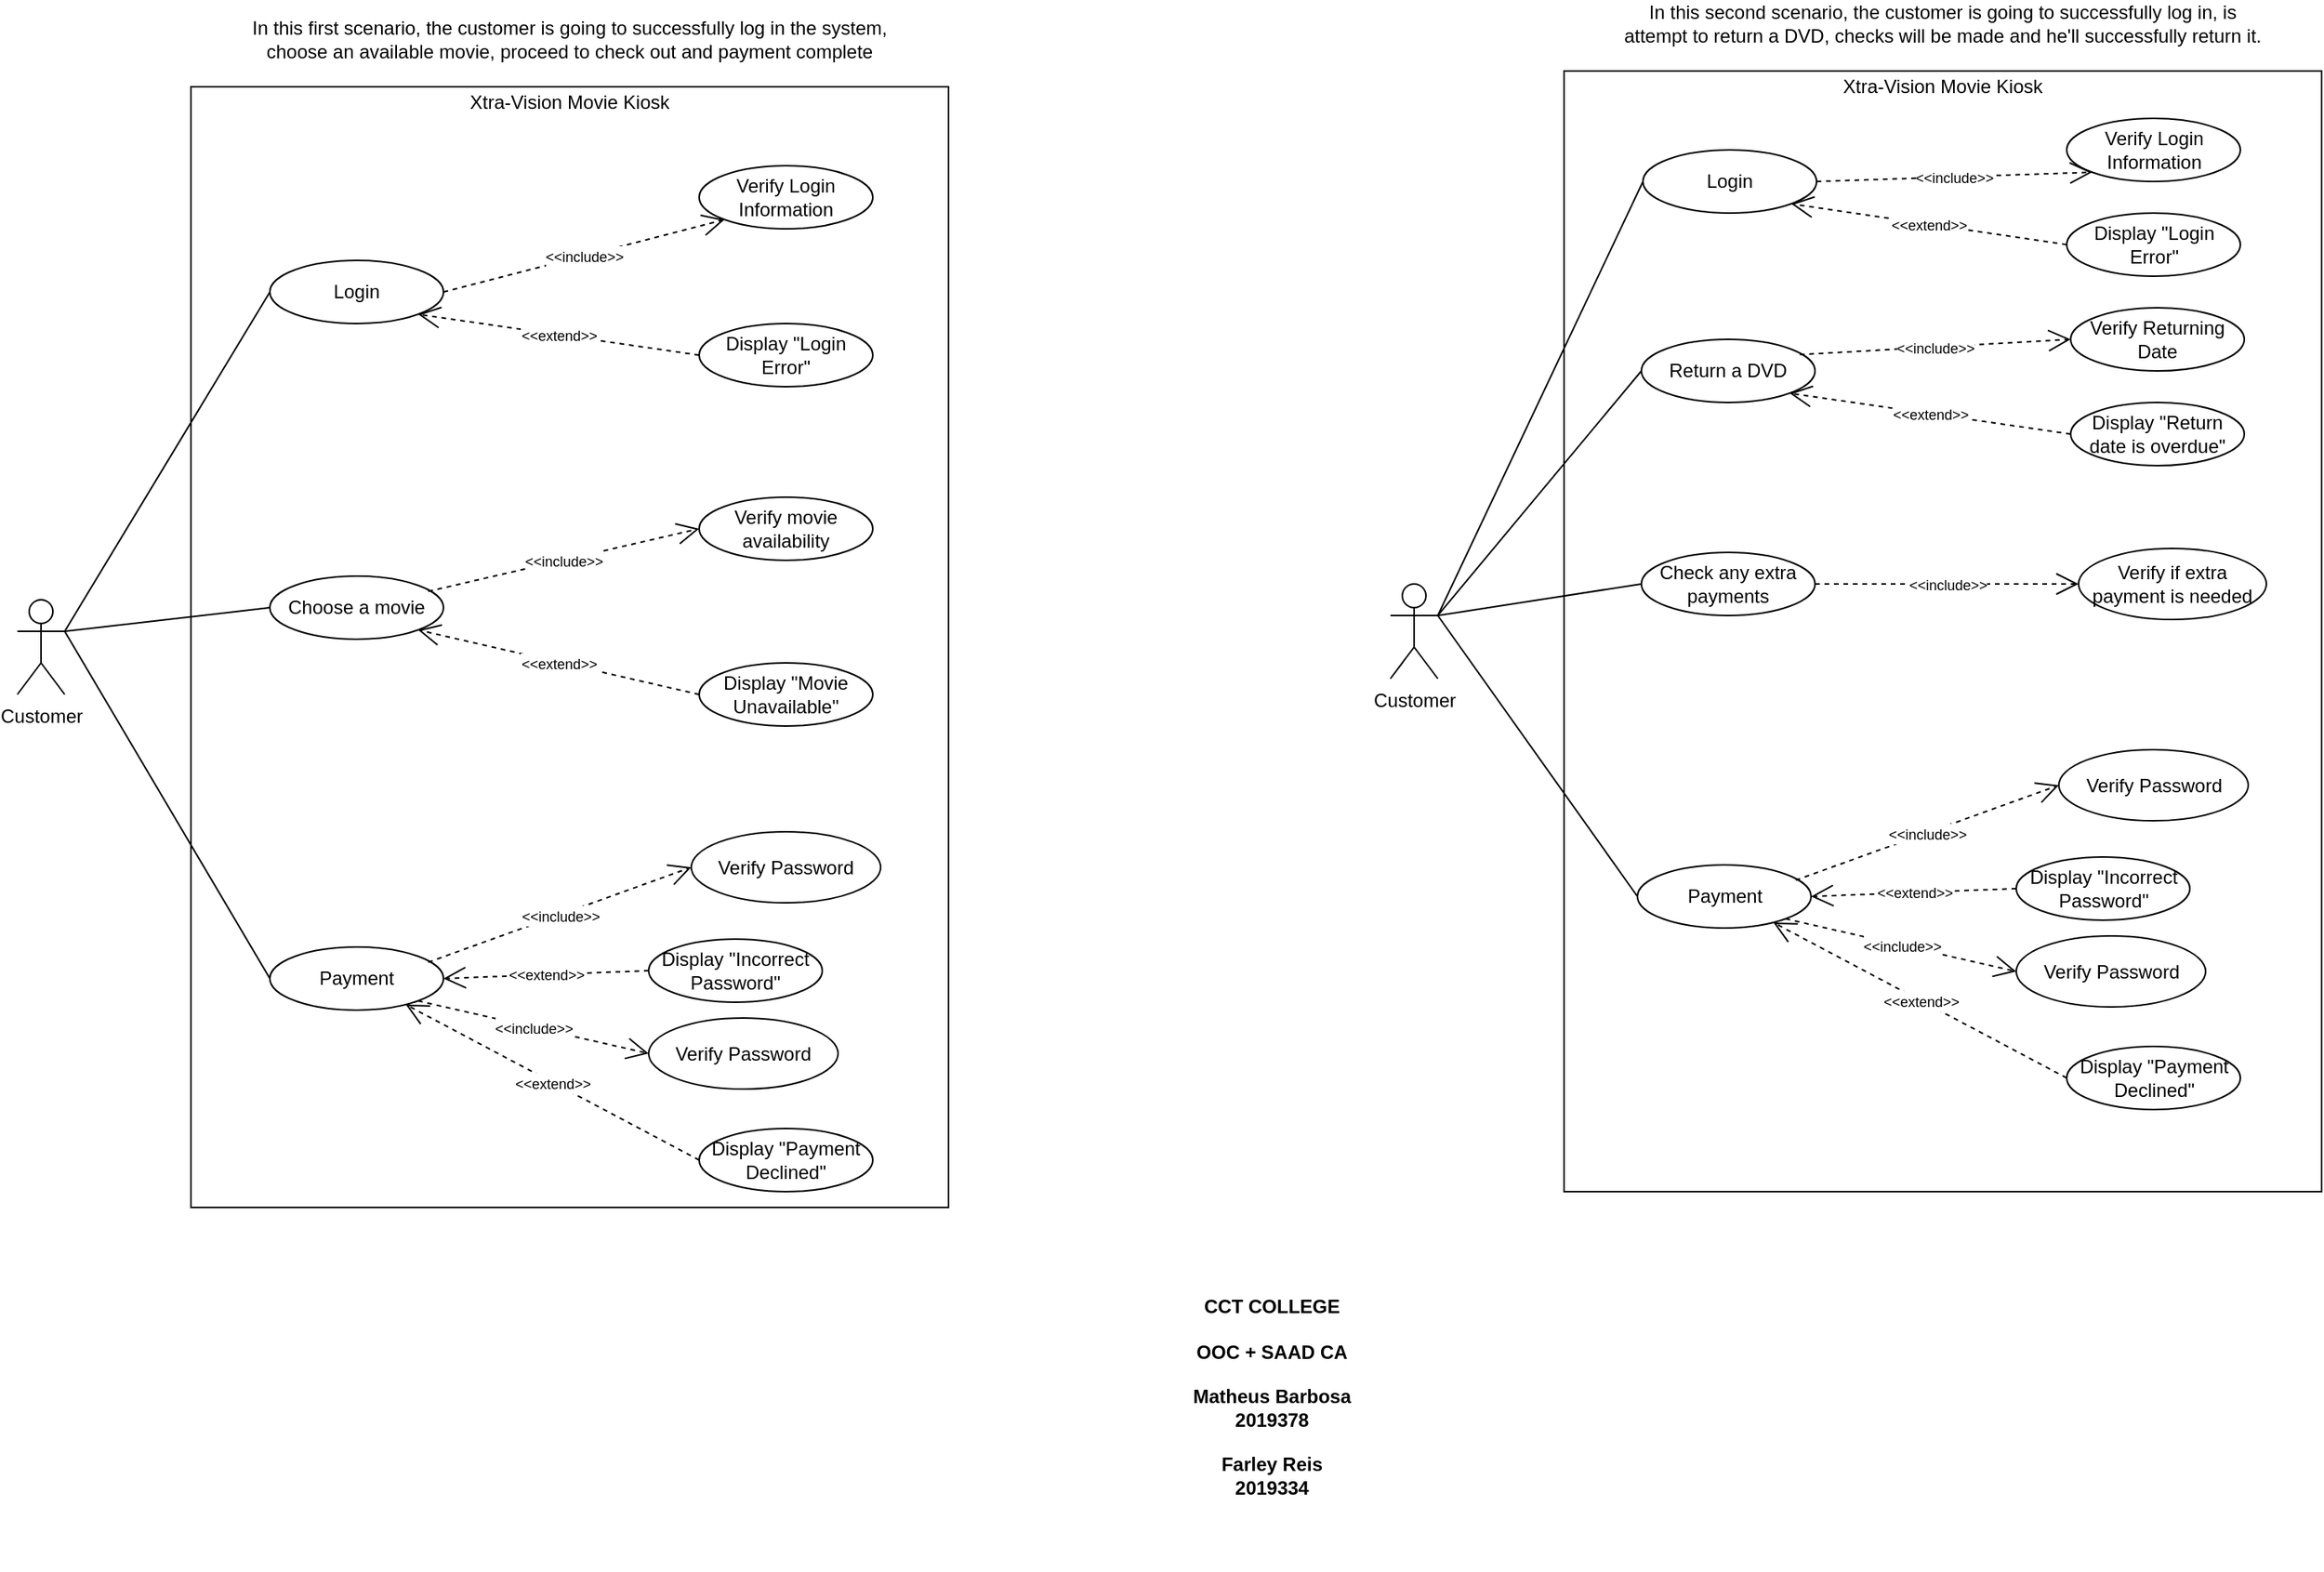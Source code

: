 <mxfile version="14.6.6" type="github">
  <diagram id="GSbtZA4g-qq83qLWa8c-" name="Page-1">
    <mxGraphModel dx="1583" dy="689" grid="1" gridSize="10" guides="1" tooltips="1" connect="1" arrows="1" fold="1" page="1" pageScale="1" pageWidth="827" pageHeight="1169" math="0" shadow="0">
      <root>
        <mxCell id="0" />
        <mxCell id="1" parent="0" />
        <mxCell id="bRFW5w9SixU7F26I9VoL-3" value="Customer" style="shape=umlActor;verticalLabelPosition=bottom;verticalAlign=top;html=1;" parent="1" vertex="1">
          <mxGeometry x="30" y="415" width="30" height="60" as="geometry" />
        </mxCell>
        <mxCell id="bRFW5w9SixU7F26I9VoL-4" value="" style="html=1;" parent="1" vertex="1">
          <mxGeometry x="140" y="90" width="480" height="710" as="geometry" />
        </mxCell>
        <mxCell id="bRFW5w9SixU7F26I9VoL-5" value="Xtra-Vision Movie Kiosk" style="text;html=1;strokeColor=none;fillColor=none;align=center;verticalAlign=middle;whiteSpace=wrap;rounded=0;" parent="1" vertex="1">
          <mxGeometry x="310" y="90" width="140" height="20" as="geometry" />
        </mxCell>
        <mxCell id="bRFW5w9SixU7F26I9VoL-14" value="Login" style="ellipse;whiteSpace=wrap;html=1;" parent="1" vertex="1">
          <mxGeometry x="190" y="200" width="110" height="40" as="geometry" />
        </mxCell>
        <mxCell id="bRFW5w9SixU7F26I9VoL-16" value="" style="endArrow=none;html=1;exitX=1;exitY=0.333;exitDx=0;exitDy=0;exitPerimeter=0;entryX=0;entryY=0.5;entryDx=0;entryDy=0;" parent="1" source="bRFW5w9SixU7F26I9VoL-3" target="bRFW5w9SixU7F26I9VoL-14" edge="1">
          <mxGeometry width="50" height="50" relative="1" as="geometry">
            <mxPoint x="180" y="460" as="sourcePoint" />
            <mxPoint x="230" y="410" as="targetPoint" />
          </mxGeometry>
        </mxCell>
        <mxCell id="bRFW5w9SixU7F26I9VoL-17" value="In this first scenario, the customer is going to successfully log in the system, choose an available movie, proceed to check out and payment complete" style="text;html=1;strokeColor=none;fillColor=none;align=center;verticalAlign=middle;whiteSpace=wrap;rounded=0;" parent="1" vertex="1">
          <mxGeometry x="175" y="50" width="410" height="20" as="geometry" />
        </mxCell>
        <mxCell id="GHbrankDpIzT7OIczr11-1" value="Display &quot;Login Error&quot;" style="ellipse;whiteSpace=wrap;html=1;" vertex="1" parent="1">
          <mxGeometry x="462" y="240" width="110" height="40" as="geometry" />
        </mxCell>
        <mxCell id="GHbrankDpIzT7OIczr11-2" value="Verify Login Information" style="ellipse;whiteSpace=wrap;html=1;" vertex="1" parent="1">
          <mxGeometry x="462" y="140" width="110" height="40" as="geometry" />
        </mxCell>
        <mxCell id="GHbrankDpIzT7OIczr11-3" value="&lt;font style=&quot;font-size: 9px&quot;&gt;&amp;lt;&amp;lt;include&amp;gt;&amp;gt;&lt;/font&gt;" style="endArrow=open;endSize=12;dashed=1;html=1;exitX=1;exitY=0.5;exitDx=0;exitDy=0;entryX=0;entryY=1;entryDx=0;entryDy=0;" edge="1" parent="1" source="bRFW5w9SixU7F26I9VoL-14" target="GHbrankDpIzT7OIczr11-2">
          <mxGeometry width="160" relative="1" as="geometry">
            <mxPoint x="320" y="220" as="sourcePoint" />
            <mxPoint x="480" y="219.5" as="targetPoint" />
          </mxGeometry>
        </mxCell>
        <mxCell id="GHbrankDpIzT7OIczr11-6" value="&lt;font style=&quot;font-size: 9px&quot;&gt;&amp;lt;&amp;lt;extend&amp;gt;&amp;gt;&lt;/font&gt;" style="endArrow=open;endSize=12;dashed=1;html=1;exitX=0;exitY=0.5;exitDx=0;exitDy=0;entryX=1;entryY=1;entryDx=0;entryDy=0;" edge="1" parent="1" source="GHbrankDpIzT7OIczr11-1" target="bRFW5w9SixU7F26I9VoL-14">
          <mxGeometry width="160" relative="1" as="geometry">
            <mxPoint x="760" y="370" as="sourcePoint" />
            <mxPoint x="900" y="410" as="targetPoint" />
          </mxGeometry>
        </mxCell>
        <mxCell id="GHbrankDpIzT7OIczr11-7" value="Choose a movie" style="ellipse;whiteSpace=wrap;html=1;" vertex="1" parent="1">
          <mxGeometry x="190" y="400" width="110" height="40" as="geometry" />
        </mxCell>
        <mxCell id="GHbrankDpIzT7OIczr11-8" value="Verify movie&lt;br&gt;availability" style="ellipse;whiteSpace=wrap;html=1;" vertex="1" parent="1">
          <mxGeometry x="462" y="350" width="110" height="40" as="geometry" />
        </mxCell>
        <mxCell id="GHbrankDpIzT7OIczr11-9" value="&lt;font style=&quot;font-size: 9px&quot;&gt;&amp;lt;&amp;lt;include&amp;gt;&amp;gt;&lt;/font&gt;" style="endArrow=open;endSize=12;dashed=1;html=1;exitX=0.912;exitY=0.242;exitDx=0;exitDy=0;entryX=0;entryY=0.5;entryDx=0;entryDy=0;exitPerimeter=0;" edge="1" parent="1" source="GHbrankDpIzT7OIczr11-7" target="GHbrankDpIzT7OIczr11-8">
          <mxGeometry width="160" relative="1" as="geometry">
            <mxPoint x="310.0" y="445.74" as="sourcePoint" />
            <mxPoint x="446.425" y="399.996" as="targetPoint" />
          </mxGeometry>
        </mxCell>
        <mxCell id="GHbrankDpIzT7OIczr11-10" value="Display &quot;Movie Unavailable&quot;" style="ellipse;whiteSpace=wrap;html=1;" vertex="1" parent="1">
          <mxGeometry x="462" y="455" width="110" height="40" as="geometry" />
        </mxCell>
        <mxCell id="GHbrankDpIzT7OIczr11-11" value="&lt;font style=&quot;font-size: 9px&quot;&gt;&amp;lt;&amp;lt;extend&amp;gt;&amp;gt;&lt;/font&gt;" style="endArrow=open;endSize=12;dashed=1;html=1;exitX=0;exitY=0.5;exitDx=0;exitDy=0;entryX=1;entryY=1;entryDx=0;entryDy=0;" edge="1" parent="1" source="GHbrankDpIzT7OIczr11-10" target="GHbrankDpIzT7OIczr11-7">
          <mxGeometry width="160" relative="1" as="geometry">
            <mxPoint x="413.11" y="477.93" as="sourcePoint" />
            <mxPoint x="277.001" y="452.072" as="targetPoint" />
          </mxGeometry>
        </mxCell>
        <mxCell id="GHbrankDpIzT7OIczr11-14" value="" style="endArrow=none;html=1;exitX=1;exitY=0.333;exitDx=0;exitDy=0;exitPerimeter=0;entryX=0;entryY=0.5;entryDx=0;entryDy=0;" edge="1" parent="1" source="bRFW5w9SixU7F26I9VoL-3" target="GHbrankDpIzT7OIczr11-7">
          <mxGeometry width="50" height="50" relative="1" as="geometry">
            <mxPoint x="370" y="320" as="sourcePoint" />
            <mxPoint x="420" y="270" as="targetPoint" />
          </mxGeometry>
        </mxCell>
        <mxCell id="GHbrankDpIzT7OIczr11-16" value="&lt;b&gt;CCT COLLEGE&lt;/b&gt;&lt;br&gt;&lt;br&gt;&lt;b&gt;OOC + SAAD CA&lt;/b&gt;&lt;br&gt;&lt;br&gt;&lt;b&gt;Matheus Barbosa 2019378&lt;/b&gt;&lt;br&gt;&lt;br&gt;&lt;b&gt;Farley Reis &lt;br&gt;2019334&lt;/b&gt;" style="text;html=1;strokeColor=none;fillColor=none;align=center;verticalAlign=middle;whiteSpace=wrap;rounded=0;" vertex="1" parent="1">
          <mxGeometry x="750" y="810" width="150" height="220" as="geometry" />
        </mxCell>
        <mxCell id="GHbrankDpIzT7OIczr11-17" value="Payment" style="ellipse;whiteSpace=wrap;html=1;" vertex="1" parent="1">
          <mxGeometry x="190" y="635" width="110" height="40" as="geometry" />
        </mxCell>
        <mxCell id="GHbrankDpIzT7OIczr11-18" value="Verify Password" style="ellipse;whiteSpace=wrap;html=1;" vertex="1" parent="1">
          <mxGeometry x="457" y="562" width="120" height="45" as="geometry" />
        </mxCell>
        <mxCell id="GHbrankDpIzT7OIczr11-19" value="&lt;font style=&quot;font-size: 9px&quot;&gt;&amp;lt;&amp;lt;include&amp;gt;&amp;gt;&lt;/font&gt;" style="endArrow=open;endSize=12;dashed=1;html=1;exitX=0.912;exitY=0.242;exitDx=0;exitDy=0;entryX=0;entryY=0.5;entryDx=0;entryDy=0;exitPerimeter=0;" edge="1" parent="1" source="GHbrankDpIzT7OIczr11-17" target="GHbrankDpIzT7OIczr11-18">
          <mxGeometry width="160" relative="1" as="geometry">
            <mxPoint x="310.0" y="680.74" as="sourcePoint" />
            <mxPoint x="446.425" y="634.996" as="targetPoint" />
          </mxGeometry>
        </mxCell>
        <mxCell id="GHbrankDpIzT7OIczr11-20" value="Display &quot;Payment Declined&quot;" style="ellipse;whiteSpace=wrap;html=1;" vertex="1" parent="1">
          <mxGeometry x="462" y="750" width="110" height="40" as="geometry" />
        </mxCell>
        <mxCell id="GHbrankDpIzT7OIczr11-21" value="&lt;font style=&quot;font-size: 9px&quot;&gt;&amp;lt;&amp;lt;extend&amp;gt;&amp;gt;&lt;/font&gt;" style="endArrow=open;endSize=12;dashed=1;html=1;exitX=0;exitY=0.5;exitDx=0;exitDy=0;" edge="1" parent="1" source="GHbrankDpIzT7OIczr11-20" target="GHbrankDpIzT7OIczr11-17">
          <mxGeometry width="160" relative="1" as="geometry">
            <mxPoint x="413.11" y="712.93" as="sourcePoint" />
            <mxPoint x="277.001" y="687.072" as="targetPoint" />
          </mxGeometry>
        </mxCell>
        <mxCell id="GHbrankDpIzT7OIczr11-22" value="Verify Password" style="ellipse;whiteSpace=wrap;html=1;" vertex="1" parent="1">
          <mxGeometry x="430" y="680" width="120" height="45" as="geometry" />
        </mxCell>
        <mxCell id="GHbrankDpIzT7OIczr11-23" value="Display &quot;Incorrect&lt;br&gt;Password&quot;" style="ellipse;whiteSpace=wrap;html=1;" vertex="1" parent="1">
          <mxGeometry x="430" y="630" width="110" height="40" as="geometry" />
        </mxCell>
        <mxCell id="GHbrankDpIzT7OIczr11-25" value="&lt;font style=&quot;font-size: 9px&quot;&gt;&amp;lt;&amp;lt;extend&amp;gt;&amp;gt;&lt;/font&gt;" style="endArrow=open;endSize=12;dashed=1;html=1;exitX=0;exitY=0.5;exitDx=0;exitDy=0;entryX=1;entryY=0.5;entryDx=0;entryDy=0;" edge="1" parent="1" source="GHbrankDpIzT7OIczr11-23" target="GHbrankDpIzT7OIczr11-17">
          <mxGeometry width="160" relative="1" as="geometry">
            <mxPoint x="406.11" y="735" as="sourcePoint" />
            <mxPoint x="320.001" y="644.142" as="targetPoint" />
          </mxGeometry>
        </mxCell>
        <mxCell id="GHbrankDpIzT7OIczr11-26" value="&lt;font style=&quot;font-size: 9px&quot;&gt;&amp;lt;&amp;lt;include&amp;gt;&amp;gt;&lt;/font&gt;" style="endArrow=open;endSize=12;dashed=1;html=1;entryX=0;entryY=0.5;entryDx=0;entryDy=0;exitX=1;exitY=1;exitDx=0;exitDy=0;" edge="1" parent="1" source="GHbrankDpIzT7OIczr11-17" target="GHbrankDpIzT7OIczr11-22">
          <mxGeometry width="160" relative="1" as="geometry">
            <mxPoint x="280" y="585" as="sourcePoint" />
            <mxPoint x="441.68" y="545" as="targetPoint" />
          </mxGeometry>
        </mxCell>
        <mxCell id="GHbrankDpIzT7OIczr11-29" value="" style="endArrow=none;html=1;exitX=1;exitY=0.333;exitDx=0;exitDy=0;exitPerimeter=0;entryX=0;entryY=0.5;entryDx=0;entryDy=0;" edge="1" parent="1" source="bRFW5w9SixU7F26I9VoL-3" target="GHbrankDpIzT7OIczr11-17">
          <mxGeometry width="50" height="50" relative="1" as="geometry">
            <mxPoint x="430" y="520" as="sourcePoint" />
            <mxPoint x="480" y="470" as="targetPoint" />
          </mxGeometry>
        </mxCell>
        <mxCell id="GHbrankDpIzT7OIczr11-30" value="Customer" style="shape=umlActor;verticalLabelPosition=bottom;verticalAlign=top;html=1;" vertex="1" parent="1">
          <mxGeometry x="900" y="405" width="30" height="60" as="geometry" />
        </mxCell>
        <mxCell id="GHbrankDpIzT7OIczr11-31" value="" style="html=1;" vertex="1" parent="1">
          <mxGeometry x="1010" y="80" width="480" height="710" as="geometry" />
        </mxCell>
        <mxCell id="GHbrankDpIzT7OIczr11-32" value="Xtra-Vision Movie Kiosk" style="text;html=1;strokeColor=none;fillColor=none;align=center;verticalAlign=middle;whiteSpace=wrap;rounded=0;" vertex="1" parent="1">
          <mxGeometry x="1180" y="80" width="140" height="20" as="geometry" />
        </mxCell>
        <mxCell id="GHbrankDpIzT7OIczr11-33" value="Login" style="ellipse;whiteSpace=wrap;html=1;" vertex="1" parent="1">
          <mxGeometry x="1060" y="130" width="110" height="40" as="geometry" />
        </mxCell>
        <mxCell id="GHbrankDpIzT7OIczr11-34" value="" style="endArrow=none;html=1;exitX=1;exitY=0.333;exitDx=0;exitDy=0;exitPerimeter=0;entryX=0;entryY=0.5;entryDx=0;entryDy=0;" edge="1" parent="1" source="GHbrankDpIzT7OIczr11-30" target="GHbrankDpIzT7OIczr11-33">
          <mxGeometry width="50" height="50" relative="1" as="geometry">
            <mxPoint x="1050" y="450" as="sourcePoint" />
            <mxPoint x="1100" y="400" as="targetPoint" />
          </mxGeometry>
        </mxCell>
        <mxCell id="GHbrankDpIzT7OIczr11-35" value="In this second scenario, the customer is going to successfully log in, is attempt to return a DVD, checks will be made and he&#39;ll successfully return it." style="text;html=1;strokeColor=none;fillColor=none;align=center;verticalAlign=middle;whiteSpace=wrap;rounded=0;" vertex="1" parent="1">
          <mxGeometry x="1045" y="40" width="410" height="20" as="geometry" />
        </mxCell>
        <mxCell id="GHbrankDpIzT7OIczr11-36" value="Display &quot;Login Error&quot;" style="ellipse;whiteSpace=wrap;html=1;" vertex="1" parent="1">
          <mxGeometry x="1328.5" y="170" width="110" height="40" as="geometry" />
        </mxCell>
        <mxCell id="GHbrankDpIzT7OIczr11-37" value="Verify Login Information" style="ellipse;whiteSpace=wrap;html=1;" vertex="1" parent="1">
          <mxGeometry x="1328.5" y="110" width="110" height="40" as="geometry" />
        </mxCell>
        <mxCell id="GHbrankDpIzT7OIczr11-38" value="&lt;font style=&quot;font-size: 9px&quot;&gt;&amp;lt;&amp;lt;include&amp;gt;&amp;gt;&lt;/font&gt;" style="endArrow=open;endSize=12;dashed=1;html=1;exitX=1;exitY=0.5;exitDx=0;exitDy=0;entryX=0;entryY=1;entryDx=0;entryDy=0;" edge="1" parent="1" source="GHbrankDpIzT7OIczr11-33" target="GHbrankDpIzT7OIczr11-37">
          <mxGeometry width="160" relative="1" as="geometry">
            <mxPoint x="1190" y="210" as="sourcePoint" />
            <mxPoint x="1350" y="209.5" as="targetPoint" />
          </mxGeometry>
        </mxCell>
        <mxCell id="GHbrankDpIzT7OIczr11-39" value="&lt;font style=&quot;font-size: 9px&quot;&gt;&amp;lt;&amp;lt;extend&amp;gt;&amp;gt;&lt;/font&gt;" style="endArrow=open;endSize=12;dashed=1;html=1;exitX=0;exitY=0.5;exitDx=0;exitDy=0;entryX=1;entryY=1;entryDx=0;entryDy=0;" edge="1" parent="1" source="GHbrankDpIzT7OIczr11-36" target="GHbrankDpIzT7OIczr11-33">
          <mxGeometry width="160" relative="1" as="geometry">
            <mxPoint x="1630" y="360" as="sourcePoint" />
            <mxPoint x="1770" y="400" as="targetPoint" />
          </mxGeometry>
        </mxCell>
        <mxCell id="GHbrankDpIzT7OIczr11-40" value="Return a DVD" style="ellipse;whiteSpace=wrap;html=1;" vertex="1" parent="1">
          <mxGeometry x="1059" y="250" width="110" height="40" as="geometry" />
        </mxCell>
        <mxCell id="GHbrankDpIzT7OIczr11-41" value="Verify Returning Date" style="ellipse;whiteSpace=wrap;html=1;" vertex="1" parent="1">
          <mxGeometry x="1331" y="230" width="110" height="40" as="geometry" />
        </mxCell>
        <mxCell id="GHbrankDpIzT7OIczr11-42" value="&lt;font style=&quot;font-size: 9px&quot;&gt;&amp;lt;&amp;lt;include&amp;gt;&amp;gt;&lt;/font&gt;" style="endArrow=open;endSize=12;dashed=1;html=1;exitX=0.912;exitY=0.242;exitDx=0;exitDy=0;entryX=0;entryY=0.5;entryDx=0;entryDy=0;exitPerimeter=0;" edge="1" parent="1" source="GHbrankDpIzT7OIczr11-40" target="GHbrankDpIzT7OIczr11-41">
          <mxGeometry width="160" relative="1" as="geometry">
            <mxPoint x="1179.0" y="465.74" as="sourcePoint" />
            <mxPoint x="1315.425" y="419.996" as="targetPoint" />
          </mxGeometry>
        </mxCell>
        <mxCell id="GHbrankDpIzT7OIczr11-43" value="Display &quot;Return date is overdue&quot;" style="ellipse;whiteSpace=wrap;html=1;" vertex="1" parent="1">
          <mxGeometry x="1331" y="290" width="110" height="40" as="geometry" />
        </mxCell>
        <mxCell id="GHbrankDpIzT7OIczr11-44" value="&lt;font style=&quot;font-size: 9px&quot;&gt;&amp;lt;&amp;lt;extend&amp;gt;&amp;gt;&lt;/font&gt;" style="endArrow=open;endSize=12;dashed=1;html=1;exitX=0;exitY=0.5;exitDx=0;exitDy=0;entryX=1;entryY=1;entryDx=0;entryDy=0;" edge="1" parent="1" source="GHbrankDpIzT7OIczr11-43" target="GHbrankDpIzT7OIczr11-40">
          <mxGeometry width="160" relative="1" as="geometry">
            <mxPoint x="1282.11" y="497.93" as="sourcePoint" />
            <mxPoint x="1146.001" y="472.072" as="targetPoint" />
          </mxGeometry>
        </mxCell>
        <mxCell id="GHbrankDpIzT7OIczr11-45" value="" style="endArrow=none;html=1;exitX=1;exitY=0.333;exitDx=0;exitDy=0;exitPerimeter=0;entryX=0;entryY=0.5;entryDx=0;entryDy=0;" edge="1" parent="1" source="GHbrankDpIzT7OIczr11-30" target="GHbrankDpIzT7OIczr11-40">
          <mxGeometry width="50" height="50" relative="1" as="geometry">
            <mxPoint x="1240" y="310" as="sourcePoint" />
            <mxPoint x="1290" y="260" as="targetPoint" />
          </mxGeometry>
        </mxCell>
        <mxCell id="GHbrankDpIzT7OIczr11-46" value="Payment" style="ellipse;whiteSpace=wrap;html=1;" vertex="1" parent="1">
          <mxGeometry x="1056.5" y="583" width="110" height="40" as="geometry" />
        </mxCell>
        <mxCell id="GHbrankDpIzT7OIczr11-47" value="Verify Password" style="ellipse;whiteSpace=wrap;html=1;" vertex="1" parent="1">
          <mxGeometry x="1323.5" y="510" width="120" height="45" as="geometry" />
        </mxCell>
        <mxCell id="GHbrankDpIzT7OIczr11-48" value="&lt;font style=&quot;font-size: 9px&quot;&gt;&amp;lt;&amp;lt;include&amp;gt;&amp;gt;&lt;/font&gt;" style="endArrow=open;endSize=12;dashed=1;html=1;exitX=0.912;exitY=0.242;exitDx=0;exitDy=0;entryX=0;entryY=0.5;entryDx=0;entryDy=0;exitPerimeter=0;" edge="1" parent="1" source="GHbrankDpIzT7OIczr11-46" target="GHbrankDpIzT7OIczr11-47">
          <mxGeometry width="160" relative="1" as="geometry">
            <mxPoint x="1176.5" y="628.74" as="sourcePoint" />
            <mxPoint x="1312.925" y="582.996" as="targetPoint" />
          </mxGeometry>
        </mxCell>
        <mxCell id="GHbrankDpIzT7OIczr11-49" value="Display &quot;Payment Declined&quot;" style="ellipse;whiteSpace=wrap;html=1;" vertex="1" parent="1">
          <mxGeometry x="1328.5" y="698" width="110" height="40" as="geometry" />
        </mxCell>
        <mxCell id="GHbrankDpIzT7OIczr11-50" value="&lt;font style=&quot;font-size: 9px&quot;&gt;&amp;lt;&amp;lt;extend&amp;gt;&amp;gt;&lt;/font&gt;" style="endArrow=open;endSize=12;dashed=1;html=1;exitX=0;exitY=0.5;exitDx=0;exitDy=0;" edge="1" parent="1" source="GHbrankDpIzT7OIczr11-49" target="GHbrankDpIzT7OIczr11-46">
          <mxGeometry width="160" relative="1" as="geometry">
            <mxPoint x="1279.61" y="660.93" as="sourcePoint" />
            <mxPoint x="1143.501" y="635.072" as="targetPoint" />
          </mxGeometry>
        </mxCell>
        <mxCell id="GHbrankDpIzT7OIczr11-51" value="Verify Password" style="ellipse;whiteSpace=wrap;html=1;" vertex="1" parent="1">
          <mxGeometry x="1296.5" y="628" width="120" height="45" as="geometry" />
        </mxCell>
        <mxCell id="GHbrankDpIzT7OIczr11-52" value="Display &quot;Incorrect&lt;br&gt;Password&quot;" style="ellipse;whiteSpace=wrap;html=1;" vertex="1" parent="1">
          <mxGeometry x="1296.5" y="578" width="110" height="40" as="geometry" />
        </mxCell>
        <mxCell id="GHbrankDpIzT7OIczr11-53" value="&lt;font style=&quot;font-size: 9px&quot;&gt;&amp;lt;&amp;lt;extend&amp;gt;&amp;gt;&lt;/font&gt;" style="endArrow=open;endSize=12;dashed=1;html=1;exitX=0;exitY=0.5;exitDx=0;exitDy=0;entryX=1;entryY=0.5;entryDx=0;entryDy=0;" edge="1" parent="1" source="GHbrankDpIzT7OIczr11-52" target="GHbrankDpIzT7OIczr11-46">
          <mxGeometry width="160" relative="1" as="geometry">
            <mxPoint x="1272.61" y="683" as="sourcePoint" />
            <mxPoint x="1186.501" y="592.142" as="targetPoint" />
          </mxGeometry>
        </mxCell>
        <mxCell id="GHbrankDpIzT7OIczr11-54" value="&lt;font style=&quot;font-size: 9px&quot;&gt;&amp;lt;&amp;lt;include&amp;gt;&amp;gt;&lt;/font&gt;" style="endArrow=open;endSize=12;dashed=1;html=1;entryX=0;entryY=0.5;entryDx=0;entryDy=0;exitX=1;exitY=1;exitDx=0;exitDy=0;" edge="1" parent="1" source="GHbrankDpIzT7OIczr11-46" target="GHbrankDpIzT7OIczr11-51">
          <mxGeometry width="160" relative="1" as="geometry">
            <mxPoint x="1146.5" y="533" as="sourcePoint" />
            <mxPoint x="1308.18" y="493" as="targetPoint" />
          </mxGeometry>
        </mxCell>
        <mxCell id="GHbrankDpIzT7OIczr11-55" value="" style="endArrow=none;html=1;exitX=1;exitY=0.333;exitDx=0;exitDy=0;exitPerimeter=0;entryX=0;entryY=0.5;entryDx=0;entryDy=0;" edge="1" parent="1" source="GHbrankDpIzT7OIczr11-30" target="GHbrankDpIzT7OIczr11-46">
          <mxGeometry width="50" height="50" relative="1" as="geometry">
            <mxPoint x="1300" y="510" as="sourcePoint" />
            <mxPoint x="1350" y="460" as="targetPoint" />
          </mxGeometry>
        </mxCell>
        <mxCell id="GHbrankDpIzT7OIczr11-56" value="Check any extra payments" style="ellipse;whiteSpace=wrap;html=1;" vertex="1" parent="1">
          <mxGeometry x="1059" y="385" width="110" height="40" as="geometry" />
        </mxCell>
        <mxCell id="GHbrankDpIzT7OIczr11-57" value="Verify if extra payment is needed" style="ellipse;whiteSpace=wrap;html=1;" vertex="1" parent="1">
          <mxGeometry x="1336" y="382.5" width="119" height="45" as="geometry" />
        </mxCell>
        <mxCell id="GHbrankDpIzT7OIczr11-58" value="&lt;font style=&quot;font-size: 9px&quot;&gt;&amp;lt;&amp;lt;include&amp;gt;&amp;gt;&lt;/font&gt;" style="endArrow=open;endSize=12;dashed=1;html=1;exitX=1;exitY=0.5;exitDx=0;exitDy=0;entryX=0;entryY=0.5;entryDx=0;entryDy=0;" edge="1" parent="1" source="GHbrankDpIzT7OIczr11-56" target="GHbrankDpIzT7OIczr11-57">
          <mxGeometry width="160" relative="1" as="geometry">
            <mxPoint x="1179.0" y="600.74" as="sourcePoint" />
            <mxPoint x="1315.425" y="554.996" as="targetPoint" />
          </mxGeometry>
        </mxCell>
        <mxCell id="GHbrankDpIzT7OIczr11-61" value="" style="endArrow=none;html=1;exitX=1;exitY=0.333;exitDx=0;exitDy=0;exitPerimeter=0;entryX=0;entryY=0.5;entryDx=0;entryDy=0;" edge="1" parent="1" source="GHbrankDpIzT7OIczr11-30" target="GHbrankDpIzT7OIczr11-56">
          <mxGeometry width="50" height="50" relative="1" as="geometry">
            <mxPoint x="1100" y="360" as="sourcePoint" />
            <mxPoint x="1150" y="310" as="targetPoint" />
          </mxGeometry>
        </mxCell>
      </root>
    </mxGraphModel>
  </diagram>
</mxfile>
